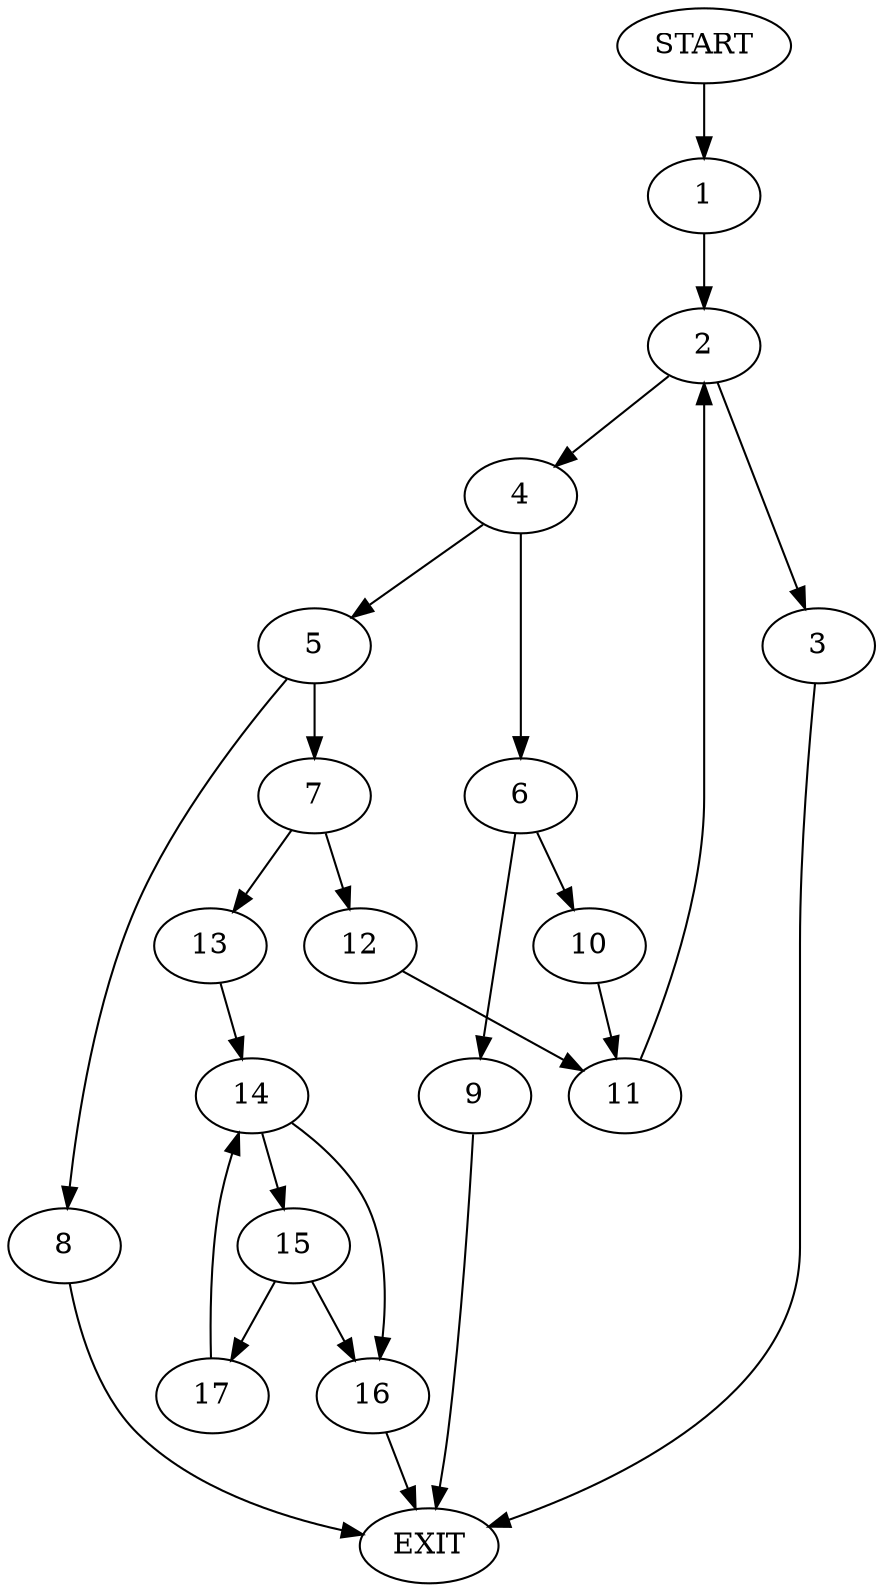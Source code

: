 digraph {
0 [label="START"]
18 [label="EXIT"]
0 -> 1
1 -> 2
2 -> 3
2 -> 4
4 -> 5
4 -> 6
3 -> 18
5 -> 7
5 -> 8
6 -> 9
6 -> 10
9 -> 18
10 -> 11
11 -> 2
7 -> 12
7 -> 13
8 -> 18
13 -> 14
12 -> 11
14 -> 15
14 -> 16
16 -> 18
15 -> 17
15 -> 16
17 -> 14
}
